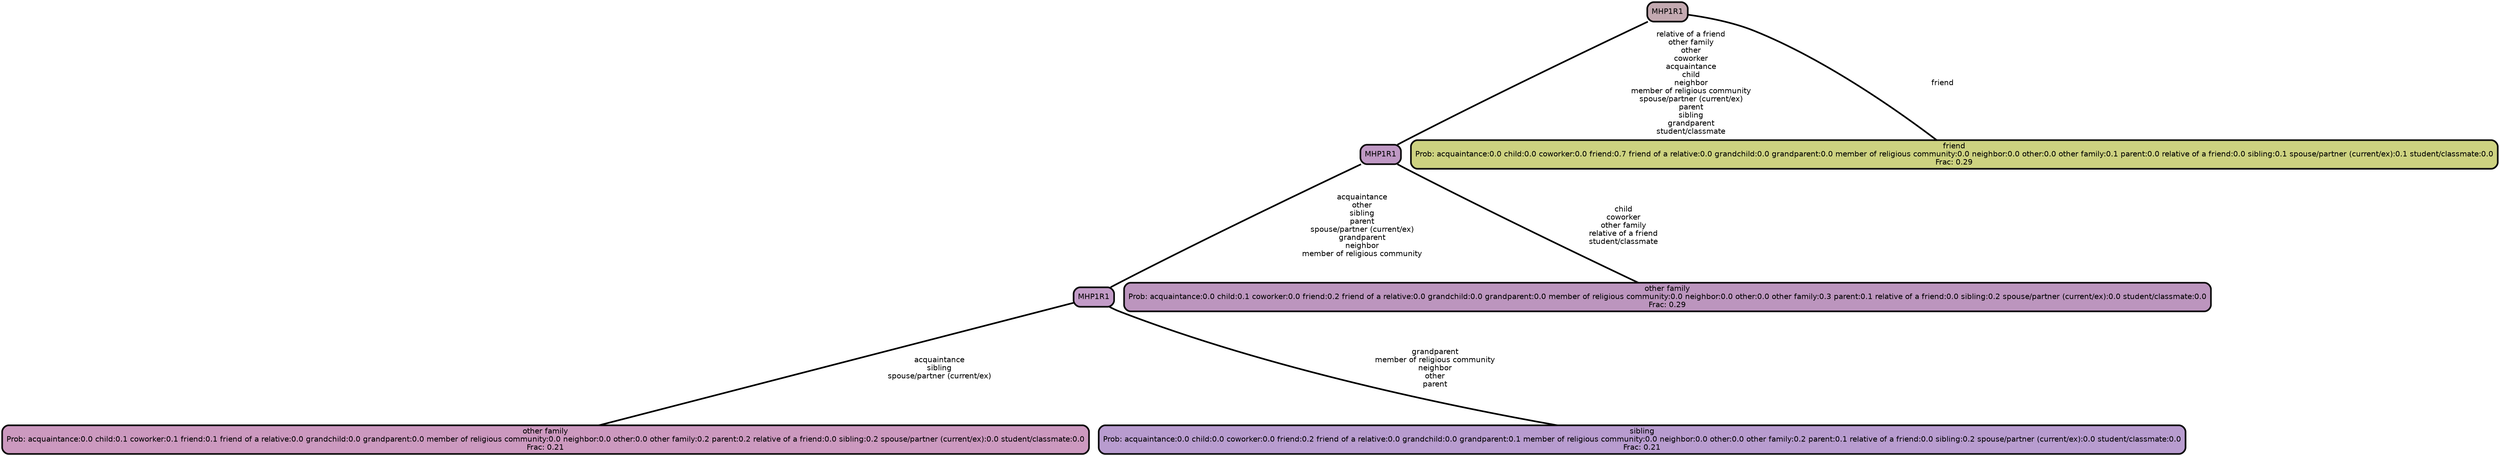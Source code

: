 graph Tree {
node [shape=box, style="filled, rounded",color="black",penwidth="3",fontcolor="black",                 fontname=helvetica] ;
graph [ranksep="0 equally", splines=straight,                 bgcolor=transparent, dpi=200] ;
edge [fontname=helvetica, color=black] ;
0 [label="other family
Prob: acquaintance:0.0 child:0.1 coworker:0.1 friend:0.1 friend of a relative:0.0 grandchild:0.0 grandparent:0.0 member of religious community:0.0 neighbor:0.0 other:0.0 other family:0.2 parent:0.2 relative of a friend:0.0 sibling:0.2 spouse/partner (current/ex):0.0 student/classmate:0.0
Frac: 0.21", fillcolor="#cc99bf"] ;
1 [label="MHP1R1", fillcolor="#c29bc7"] ;
2 [label="sibling
Prob: acquaintance:0.0 child:0.0 coworker:0.0 friend:0.2 friend of a relative:0.0 grandchild:0.0 grandparent:0.1 member of religious community:0.0 neighbor:0.0 other:0.0 other family:0.2 parent:0.1 relative of a friend:0.0 sibling:0.2 spouse/partner (current/ex):0.0 student/classmate:0.0
Frac: 0.21", fillcolor="#b89ccf"] ;
3 [label="MHP1R1", fillcolor="#bf98c4"] ;
4 [label="other family
Prob: acquaintance:0.0 child:0.1 coworker:0.0 friend:0.2 friend of a relative:0.0 grandchild:0.0 grandparent:0.0 member of religious community:0.0 neighbor:0.0 other:0.0 other family:0.3 parent:0.1 relative of a friend:0.0 sibling:0.2 spouse/partner (current/ex):0.0 student/classmate:0.0
Frac: 0.29", fillcolor="#bc95be"] ;
5 [label="MHP1R1", fillcolor="#c3a9b0"] ;
6 [label="friend
Prob: acquaintance:0.0 child:0.0 coworker:0.0 friend:0.7 friend of a relative:0.0 grandchild:0.0 grandparent:0.0 member of religious community:0.0 neighbor:0.0 other:0.0 other family:0.1 parent:0.0 relative of a friend:0.0 sibling:0.1 spouse/partner (current/ex):0.1 student/classmate:0.0
Frac: 0.29", fillcolor="#cdd280"] ;
1 -- 0 [label=" acquaintance\n sibling\n spouse/partner (current/ex)",penwidth=3] ;
1 -- 2 [label=" grandparent\n member of religious community\n neighbor\n other\n parent",penwidth=3] ;
3 -- 1 [label=" acquaintance\n other\n sibling\n parent\n spouse/partner (current/ex)\n grandparent\n neighbor\n member of religious community",penwidth=3] ;
3 -- 4 [label=" child\n coworker\n other family\n relative of a friend\n student/classmate",penwidth=3] ;
5 -- 3 [label=" relative of a friend\n other family\n other\n coworker\n acquaintance\n child\n neighbor\n member of religious community\n spouse/partner (current/ex)\n parent\n sibling\n grandparent\n student/classmate",penwidth=3] ;
5 -- 6 [label=" friend",penwidth=3] ;
{rank = same;}}